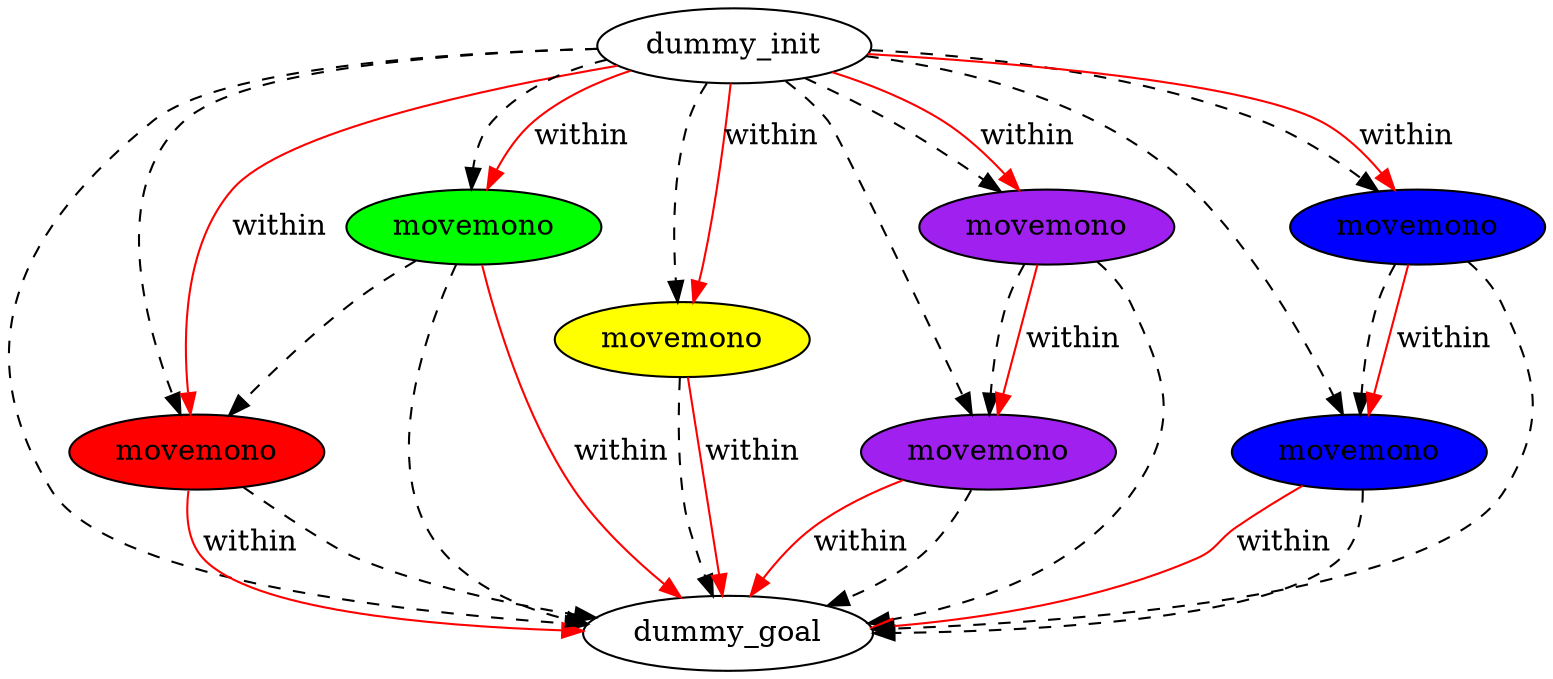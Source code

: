 digraph {
	"0f1d97d2-e811-75fc-ccb8-d7aaf9b0c543" [label=dummy_init fillcolor=white style=filled]
	"14da3444-04f4-45c7-dbf1-ea23448f58d7" [label=dummy_goal fillcolor=white style=filled]
	"d9c4fb07-e3f4-4e12-dcee-9e9dfd0994d2" [label=movemono fillcolor=red style=filled]
	"718a156b-83e3-5ce3-f2f1-abea4a00f0f1" [label=movemono fillcolor=yellow style=filled]
	"d5339b35-3a09-9889-cd77-31f3855eaf15" [label=movemono fillcolor=purple style=filled]
	"96e61e8c-3558-1107-db70-09014fec8e57" [label=movemono fillcolor=purple style=filled]
	"36083192-a797-7c07-cfc2-874395c6b458" [label=movemono fillcolor=green style=filled]
	"049f2eaf-cc5f-b7a3-0ac6-b49ef811ad43" [label=movemono fillcolor=blue style=filled]
	"70c6051e-43d2-5a5b-1936-37dead8ea3e9" [label=movemono fillcolor=blue style=filled]
	"d9c4fb07-e3f4-4e12-dcee-9e9dfd0994d2" -> "14da3444-04f4-45c7-dbf1-ea23448f58d7" [color=black style=dashed]
	"049f2eaf-cc5f-b7a3-0ac6-b49ef811ad43" -> "14da3444-04f4-45c7-dbf1-ea23448f58d7" [color=black style=dashed]
	"70c6051e-43d2-5a5b-1936-37dead8ea3e9" -> "14da3444-04f4-45c7-dbf1-ea23448f58d7" [color=black style=dashed]
	"0f1d97d2-e811-75fc-ccb8-d7aaf9b0c543" -> "718a156b-83e3-5ce3-f2f1-abea4a00f0f1" [color=black style=dashed]
	"96e61e8c-3558-1107-db70-09014fec8e57" -> "14da3444-04f4-45c7-dbf1-ea23448f58d7" [color=black style=dashed]
	"96e61e8c-3558-1107-db70-09014fec8e57" -> "d5339b35-3a09-9889-cd77-31f3855eaf15" [color=black style=dashed]
	"d5339b35-3a09-9889-cd77-31f3855eaf15" -> "14da3444-04f4-45c7-dbf1-ea23448f58d7" [color=black style=dashed]
	"70c6051e-43d2-5a5b-1936-37dead8ea3e9" -> "049f2eaf-cc5f-b7a3-0ac6-b49ef811ad43" [color=black style=dashed]
	"0f1d97d2-e811-75fc-ccb8-d7aaf9b0c543" -> "36083192-a797-7c07-cfc2-874395c6b458" [color=black style=dashed]
	"0f1d97d2-e811-75fc-ccb8-d7aaf9b0c543" -> "d5339b35-3a09-9889-cd77-31f3855eaf15" [color=black style=dashed]
	"718a156b-83e3-5ce3-f2f1-abea4a00f0f1" -> "14da3444-04f4-45c7-dbf1-ea23448f58d7" [color=black style=dashed]
	"0f1d97d2-e811-75fc-ccb8-d7aaf9b0c543" -> "14da3444-04f4-45c7-dbf1-ea23448f58d7" [color=black style=dashed]
	"0f1d97d2-e811-75fc-ccb8-d7aaf9b0c543" -> "96e61e8c-3558-1107-db70-09014fec8e57" [color=black style=dashed]
	"0f1d97d2-e811-75fc-ccb8-d7aaf9b0c543" -> "049f2eaf-cc5f-b7a3-0ac6-b49ef811ad43" [color=black style=dashed]
	"0f1d97d2-e811-75fc-ccb8-d7aaf9b0c543" -> "70c6051e-43d2-5a5b-1936-37dead8ea3e9" [color=black style=dashed]
	"0f1d97d2-e811-75fc-ccb8-d7aaf9b0c543" -> "d9c4fb07-e3f4-4e12-dcee-9e9dfd0994d2" [color=black style=dashed]
	"36083192-a797-7c07-cfc2-874395c6b458" -> "14da3444-04f4-45c7-dbf1-ea23448f58d7" [color=black style=dashed]
	"36083192-a797-7c07-cfc2-874395c6b458" -> "d9c4fb07-e3f4-4e12-dcee-9e9dfd0994d2" [color=black style=dashed]
	"0f1d97d2-e811-75fc-ccb8-d7aaf9b0c543" -> "36083192-a797-7c07-cfc2-874395c6b458" [label=within color=red]
	"049f2eaf-cc5f-b7a3-0ac6-b49ef811ad43" -> "14da3444-04f4-45c7-dbf1-ea23448f58d7" [label=within color=red]
	"d9c4fb07-e3f4-4e12-dcee-9e9dfd0994d2" -> "14da3444-04f4-45c7-dbf1-ea23448f58d7" [label=within color=red]
	"0f1d97d2-e811-75fc-ccb8-d7aaf9b0c543" -> "96e61e8c-3558-1107-db70-09014fec8e57" [label=within color=red]
	"0f1d97d2-e811-75fc-ccb8-d7aaf9b0c543" -> "718a156b-83e3-5ce3-f2f1-abea4a00f0f1" [label=within color=red]
	"96e61e8c-3558-1107-db70-09014fec8e57" -> "d5339b35-3a09-9889-cd77-31f3855eaf15" [label=within color=red]
	"718a156b-83e3-5ce3-f2f1-abea4a00f0f1" -> "14da3444-04f4-45c7-dbf1-ea23448f58d7" [label=within color=red]
	"0f1d97d2-e811-75fc-ccb8-d7aaf9b0c543" -> "70c6051e-43d2-5a5b-1936-37dead8ea3e9" [label=within color=red]
	"36083192-a797-7c07-cfc2-874395c6b458" -> "14da3444-04f4-45c7-dbf1-ea23448f58d7" [label=within color=red]
	"0f1d97d2-e811-75fc-ccb8-d7aaf9b0c543" -> "d9c4fb07-e3f4-4e12-dcee-9e9dfd0994d2" [label=within color=red]
	"70c6051e-43d2-5a5b-1936-37dead8ea3e9" -> "049f2eaf-cc5f-b7a3-0ac6-b49ef811ad43" [label=within color=red]
	"d5339b35-3a09-9889-cd77-31f3855eaf15" -> "14da3444-04f4-45c7-dbf1-ea23448f58d7" [label=within color=red]
}
